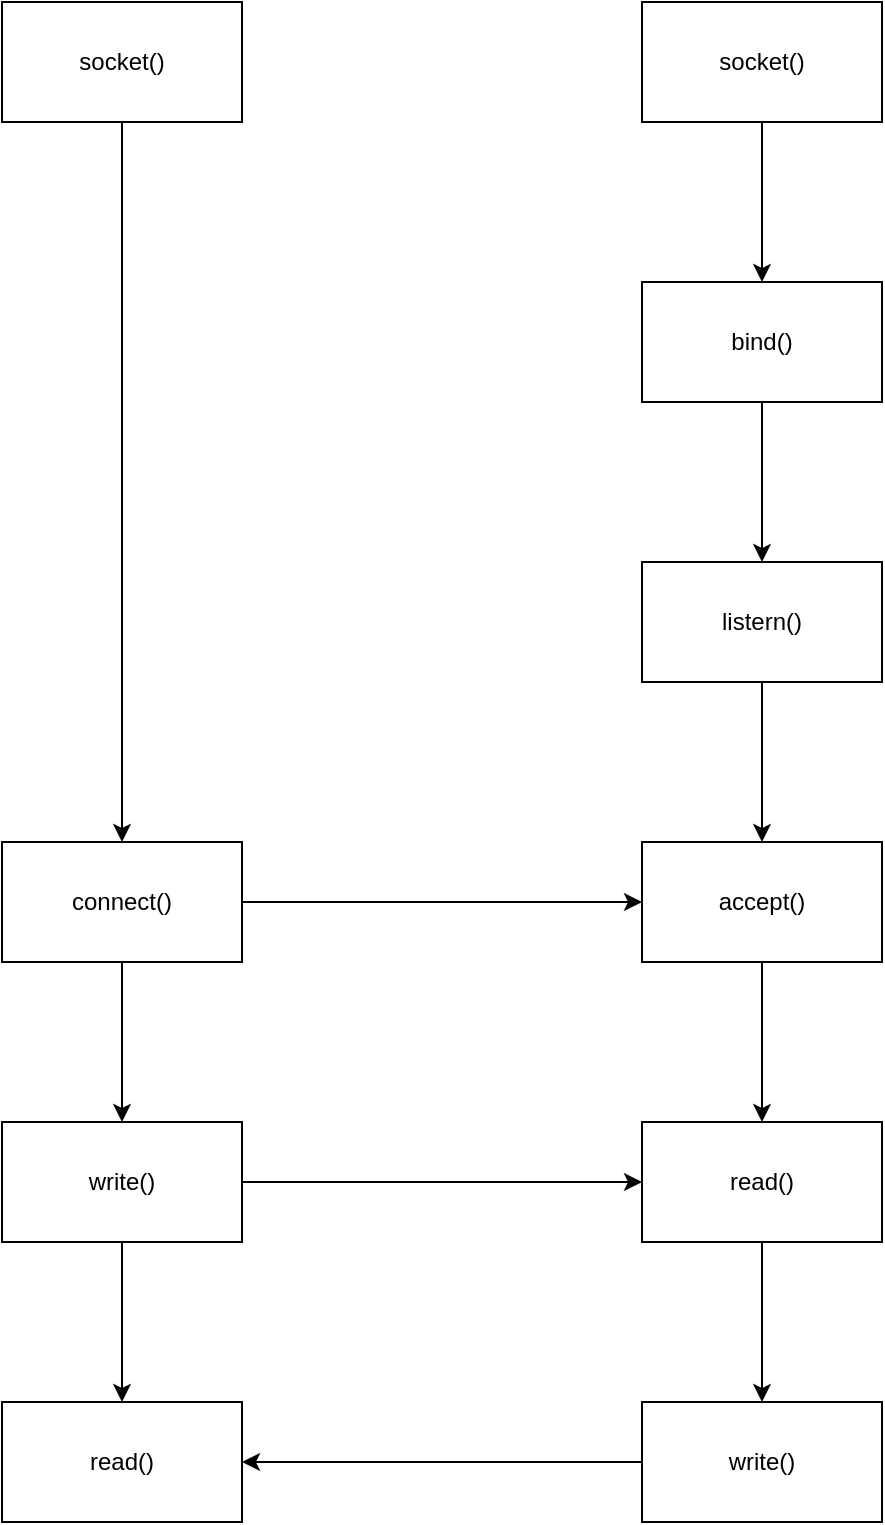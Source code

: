 <mxfile version="21.6.5" type="github">
  <diagram name="第 1 页" id="Db0GMH3q4XDtznlgqaTg">
    <mxGraphModel dx="1286" dy="706" grid="1" gridSize="10" guides="1" tooltips="1" connect="1" arrows="1" fold="1" page="1" pageScale="1" pageWidth="827" pageHeight="1169" math="0" shadow="0">
      <root>
        <mxCell id="0" />
        <mxCell id="1" parent="0" />
        <mxCell id="ouLwXr0mxinBjeZkIcT7-10" style="edgeStyle=orthogonalEdgeStyle;rounded=0;orthogonalLoop=1;jettySize=auto;html=1;entryX=0.5;entryY=0;entryDx=0;entryDy=0;" edge="1" parent="1" source="ouLwXr0mxinBjeZkIcT7-1" target="ouLwXr0mxinBjeZkIcT7-11">
          <mxGeometry relative="1" as="geometry">
            <mxPoint x="230" y="600" as="targetPoint" />
          </mxGeometry>
        </mxCell>
        <mxCell id="ouLwXr0mxinBjeZkIcT7-1" value="socket()" style="rounded=0;whiteSpace=wrap;html=1;" vertex="1" parent="1">
          <mxGeometry x="170" y="180" width="120" height="60" as="geometry" />
        </mxCell>
        <mxCell id="ouLwXr0mxinBjeZkIcT7-5" value="" style="edgeStyle=orthogonalEdgeStyle;rounded=0;orthogonalLoop=1;jettySize=auto;html=1;" edge="1" parent="1" source="ouLwXr0mxinBjeZkIcT7-2" target="ouLwXr0mxinBjeZkIcT7-4">
          <mxGeometry relative="1" as="geometry" />
        </mxCell>
        <mxCell id="ouLwXr0mxinBjeZkIcT7-2" value="socket()" style="rounded=0;whiteSpace=wrap;html=1;" vertex="1" parent="1">
          <mxGeometry x="490" y="180" width="120" height="60" as="geometry" />
        </mxCell>
        <mxCell id="ouLwXr0mxinBjeZkIcT7-7" value="" style="edgeStyle=orthogonalEdgeStyle;rounded=0;orthogonalLoop=1;jettySize=auto;html=1;" edge="1" parent="1" source="ouLwXr0mxinBjeZkIcT7-4" target="ouLwXr0mxinBjeZkIcT7-6">
          <mxGeometry relative="1" as="geometry" />
        </mxCell>
        <mxCell id="ouLwXr0mxinBjeZkIcT7-4" value="bind()" style="whiteSpace=wrap;html=1;rounded=0;" vertex="1" parent="1">
          <mxGeometry x="490" y="320" width="120" height="60" as="geometry" />
        </mxCell>
        <mxCell id="ouLwXr0mxinBjeZkIcT7-9" value="" style="edgeStyle=orthogonalEdgeStyle;rounded=0;orthogonalLoop=1;jettySize=auto;html=1;" edge="1" parent="1" source="ouLwXr0mxinBjeZkIcT7-6" target="ouLwXr0mxinBjeZkIcT7-8">
          <mxGeometry relative="1" as="geometry" />
        </mxCell>
        <mxCell id="ouLwXr0mxinBjeZkIcT7-6" value="listern()" style="whiteSpace=wrap;html=1;rounded=0;" vertex="1" parent="1">
          <mxGeometry x="490" y="460" width="120" height="60" as="geometry" />
        </mxCell>
        <mxCell id="ouLwXr0mxinBjeZkIcT7-16" value="" style="edgeStyle=orthogonalEdgeStyle;rounded=0;orthogonalLoop=1;jettySize=auto;html=1;" edge="1" parent="1" source="ouLwXr0mxinBjeZkIcT7-8" target="ouLwXr0mxinBjeZkIcT7-15">
          <mxGeometry relative="1" as="geometry" />
        </mxCell>
        <mxCell id="ouLwXr0mxinBjeZkIcT7-8" value="accept()" style="whiteSpace=wrap;html=1;rounded=0;" vertex="1" parent="1">
          <mxGeometry x="490" y="600" width="120" height="60" as="geometry" />
        </mxCell>
        <mxCell id="ouLwXr0mxinBjeZkIcT7-14" value="" style="edgeStyle=orthogonalEdgeStyle;rounded=0;orthogonalLoop=1;jettySize=auto;html=1;" edge="1" parent="1" source="ouLwXr0mxinBjeZkIcT7-11" target="ouLwXr0mxinBjeZkIcT7-13">
          <mxGeometry relative="1" as="geometry" />
        </mxCell>
        <mxCell id="ouLwXr0mxinBjeZkIcT7-23" style="edgeStyle=orthogonalEdgeStyle;rounded=0;orthogonalLoop=1;jettySize=auto;html=1;entryX=0;entryY=0.5;entryDx=0;entryDy=0;" edge="1" parent="1" source="ouLwXr0mxinBjeZkIcT7-11" target="ouLwXr0mxinBjeZkIcT7-8">
          <mxGeometry relative="1" as="geometry" />
        </mxCell>
        <mxCell id="ouLwXr0mxinBjeZkIcT7-11" value="connect()" style="whiteSpace=wrap;html=1;rounded=0;" vertex="1" parent="1">
          <mxGeometry x="170" y="600" width="120" height="60" as="geometry" />
        </mxCell>
        <mxCell id="ouLwXr0mxinBjeZkIcT7-17" style="edgeStyle=orthogonalEdgeStyle;rounded=0;orthogonalLoop=1;jettySize=auto;html=1;entryX=0;entryY=0.5;entryDx=0;entryDy=0;" edge="1" parent="1" source="ouLwXr0mxinBjeZkIcT7-13" target="ouLwXr0mxinBjeZkIcT7-15">
          <mxGeometry relative="1" as="geometry" />
        </mxCell>
        <mxCell id="ouLwXr0mxinBjeZkIcT7-19" value="" style="edgeStyle=orthogonalEdgeStyle;rounded=0;orthogonalLoop=1;jettySize=auto;html=1;" edge="1" parent="1" source="ouLwXr0mxinBjeZkIcT7-13" target="ouLwXr0mxinBjeZkIcT7-18">
          <mxGeometry relative="1" as="geometry" />
        </mxCell>
        <mxCell id="ouLwXr0mxinBjeZkIcT7-13" value="write()" style="whiteSpace=wrap;html=1;rounded=0;" vertex="1" parent="1">
          <mxGeometry x="170" y="740" width="120" height="60" as="geometry" />
        </mxCell>
        <mxCell id="ouLwXr0mxinBjeZkIcT7-21" value="" style="edgeStyle=orthogonalEdgeStyle;rounded=0;orthogonalLoop=1;jettySize=auto;html=1;" edge="1" parent="1" source="ouLwXr0mxinBjeZkIcT7-15" target="ouLwXr0mxinBjeZkIcT7-20">
          <mxGeometry relative="1" as="geometry" />
        </mxCell>
        <mxCell id="ouLwXr0mxinBjeZkIcT7-15" value="read()" style="whiteSpace=wrap;html=1;rounded=0;" vertex="1" parent="1">
          <mxGeometry x="490" y="740" width="120" height="60" as="geometry" />
        </mxCell>
        <mxCell id="ouLwXr0mxinBjeZkIcT7-18" value="read()" style="whiteSpace=wrap;html=1;rounded=0;" vertex="1" parent="1">
          <mxGeometry x="170" y="880" width="120" height="60" as="geometry" />
        </mxCell>
        <mxCell id="ouLwXr0mxinBjeZkIcT7-22" style="edgeStyle=orthogonalEdgeStyle;rounded=0;orthogonalLoop=1;jettySize=auto;html=1;entryX=1;entryY=0.5;entryDx=0;entryDy=0;" edge="1" parent="1" source="ouLwXr0mxinBjeZkIcT7-20" target="ouLwXr0mxinBjeZkIcT7-18">
          <mxGeometry relative="1" as="geometry" />
        </mxCell>
        <mxCell id="ouLwXr0mxinBjeZkIcT7-20" value="write()" style="whiteSpace=wrap;html=1;rounded=0;" vertex="1" parent="1">
          <mxGeometry x="490" y="880" width="120" height="60" as="geometry" />
        </mxCell>
      </root>
    </mxGraphModel>
  </diagram>
</mxfile>

